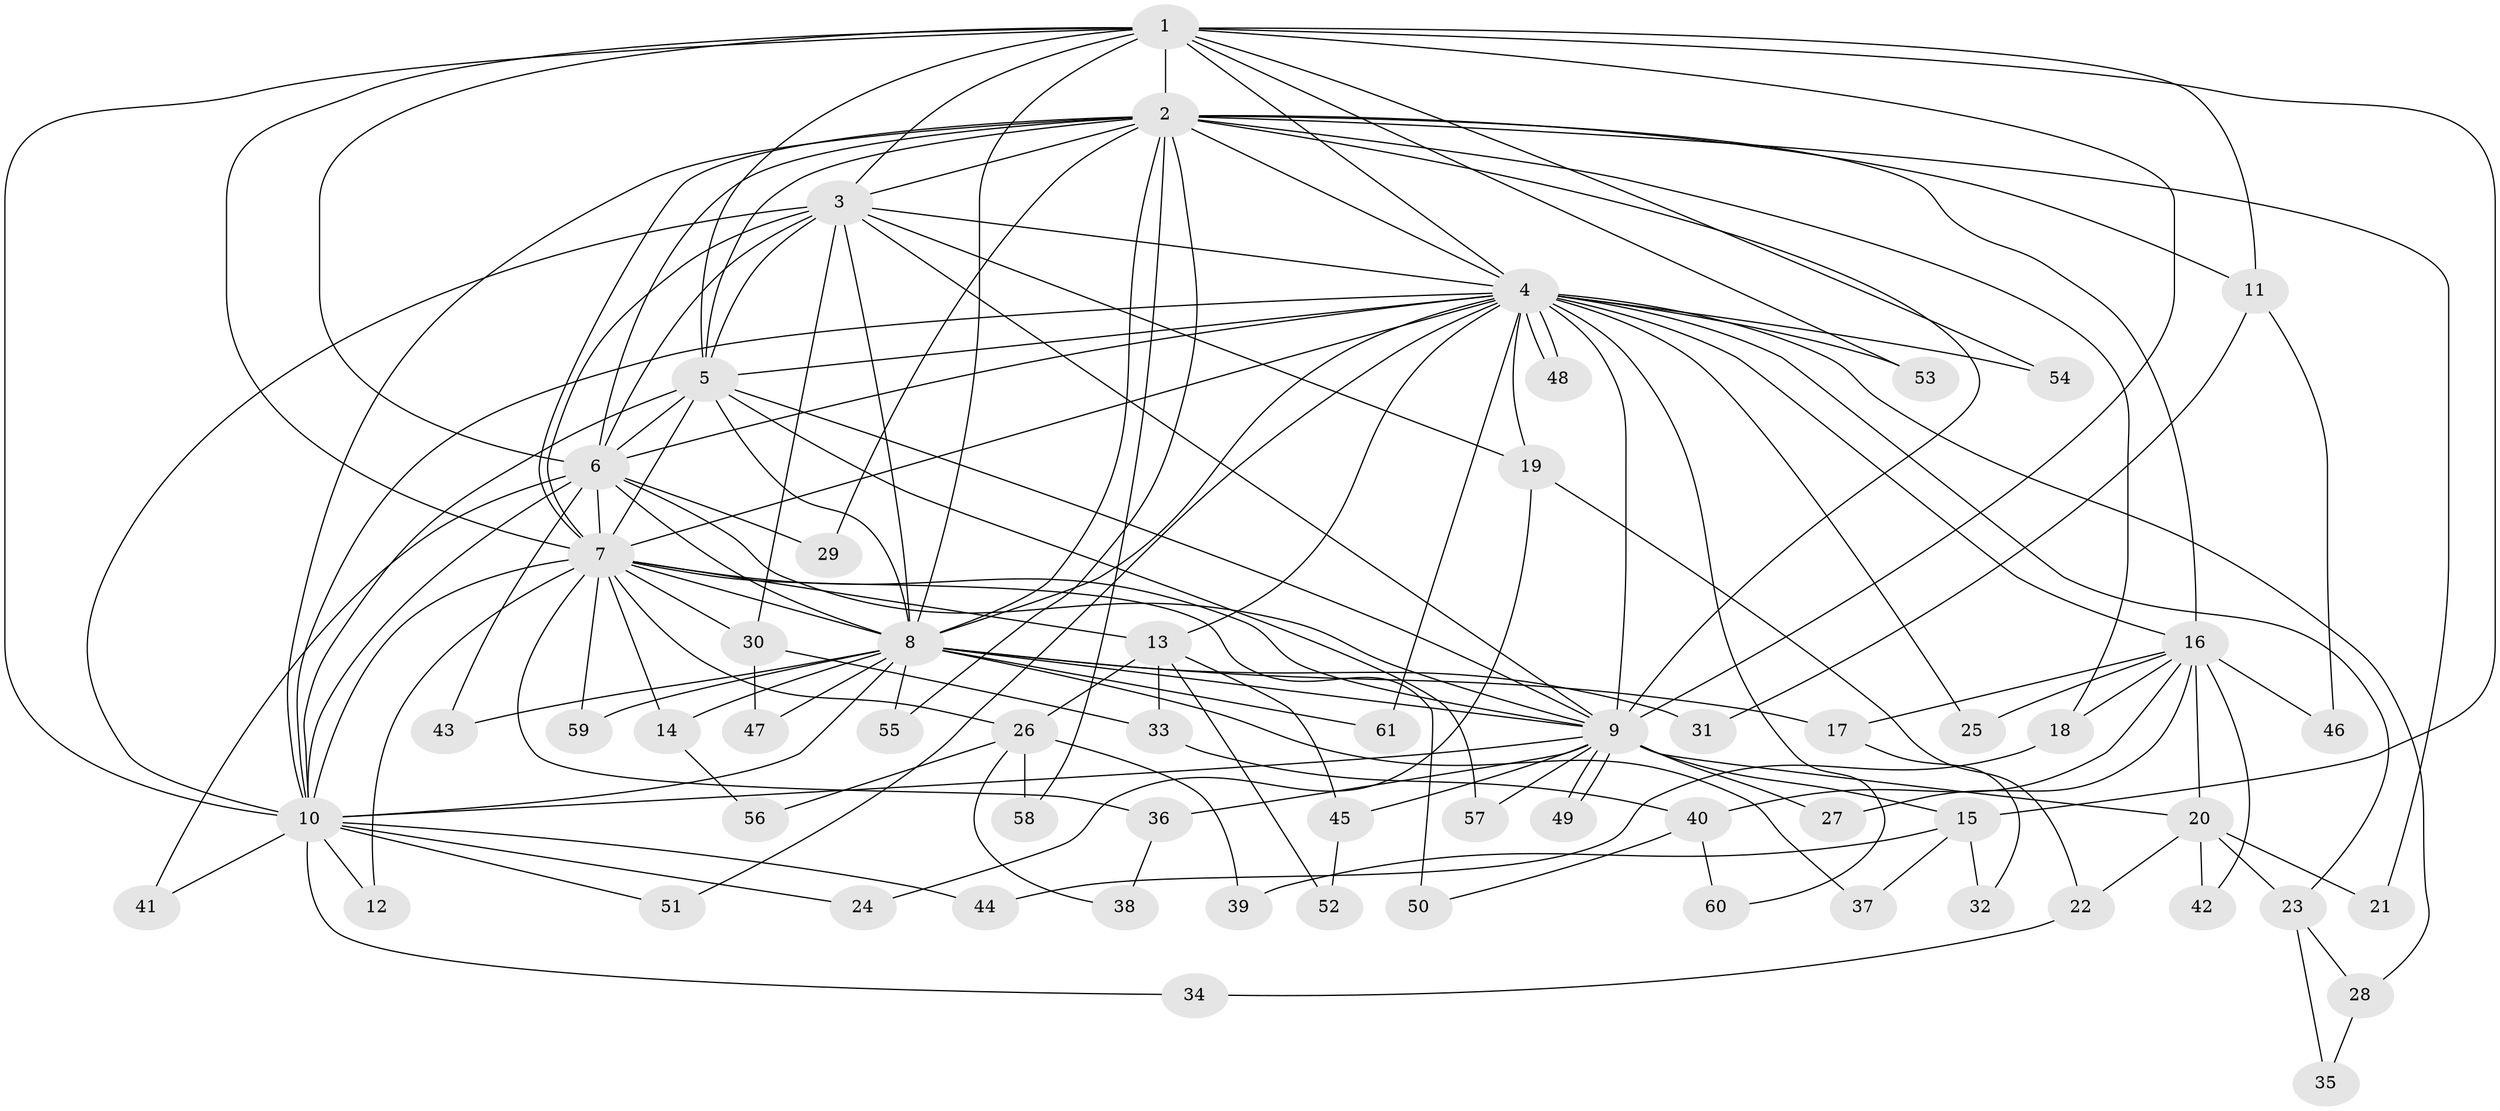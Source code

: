 // coarse degree distribution, {9: 0.022727272727272728, 15: 0.022727272727272728, 10: 0.045454545454545456, 25: 0.022727272727272728, 11: 0.022727272727272728, 13: 0.045454545454545456, 12: 0.022727272727272728, 2: 0.5, 5: 0.045454545454545456, 3: 0.13636363636363635, 4: 0.045454545454545456, 7: 0.022727272727272728, 6: 0.022727272727272728, 1: 0.022727272727272728}
// Generated by graph-tools (version 1.1) at 2025/51/02/27/25 19:51:43]
// undirected, 61 vertices, 147 edges
graph export_dot {
graph [start="1"]
  node [color=gray90,style=filled];
  1;
  2;
  3;
  4;
  5;
  6;
  7;
  8;
  9;
  10;
  11;
  12;
  13;
  14;
  15;
  16;
  17;
  18;
  19;
  20;
  21;
  22;
  23;
  24;
  25;
  26;
  27;
  28;
  29;
  30;
  31;
  32;
  33;
  34;
  35;
  36;
  37;
  38;
  39;
  40;
  41;
  42;
  43;
  44;
  45;
  46;
  47;
  48;
  49;
  50;
  51;
  52;
  53;
  54;
  55;
  56;
  57;
  58;
  59;
  60;
  61;
  1 -- 2;
  1 -- 3;
  1 -- 4;
  1 -- 5;
  1 -- 6;
  1 -- 7;
  1 -- 8;
  1 -- 9;
  1 -- 10;
  1 -- 11;
  1 -- 15;
  1 -- 53;
  1 -- 54;
  2 -- 3;
  2 -- 4;
  2 -- 5;
  2 -- 6;
  2 -- 7;
  2 -- 8;
  2 -- 9;
  2 -- 10;
  2 -- 11;
  2 -- 16;
  2 -- 18;
  2 -- 21;
  2 -- 29;
  2 -- 55;
  2 -- 58;
  3 -- 4;
  3 -- 5;
  3 -- 6;
  3 -- 7;
  3 -- 8;
  3 -- 9;
  3 -- 10;
  3 -- 19;
  3 -- 30;
  4 -- 5;
  4 -- 6;
  4 -- 7;
  4 -- 8;
  4 -- 9;
  4 -- 10;
  4 -- 13;
  4 -- 16;
  4 -- 19;
  4 -- 23;
  4 -- 25;
  4 -- 28;
  4 -- 48;
  4 -- 48;
  4 -- 51;
  4 -- 53;
  4 -- 54;
  4 -- 60;
  4 -- 61;
  5 -- 6;
  5 -- 7;
  5 -- 8;
  5 -- 9;
  5 -- 10;
  5 -- 57;
  6 -- 7;
  6 -- 8;
  6 -- 9;
  6 -- 10;
  6 -- 29;
  6 -- 41;
  6 -- 43;
  7 -- 8;
  7 -- 9;
  7 -- 10;
  7 -- 12;
  7 -- 13;
  7 -- 14;
  7 -- 26;
  7 -- 30;
  7 -- 36;
  7 -- 50;
  7 -- 59;
  8 -- 9;
  8 -- 10;
  8 -- 14;
  8 -- 17;
  8 -- 31;
  8 -- 37;
  8 -- 43;
  8 -- 47;
  8 -- 55;
  8 -- 59;
  8 -- 61;
  9 -- 10;
  9 -- 15;
  9 -- 20;
  9 -- 27;
  9 -- 36;
  9 -- 45;
  9 -- 49;
  9 -- 49;
  9 -- 57;
  10 -- 12;
  10 -- 24;
  10 -- 34;
  10 -- 41;
  10 -- 44;
  10 -- 51;
  11 -- 31;
  11 -- 46;
  13 -- 26;
  13 -- 33;
  13 -- 45;
  13 -- 52;
  14 -- 56;
  15 -- 32;
  15 -- 37;
  15 -- 39;
  16 -- 17;
  16 -- 18;
  16 -- 20;
  16 -- 25;
  16 -- 27;
  16 -- 40;
  16 -- 42;
  16 -- 46;
  17 -- 32;
  18 -- 44;
  19 -- 22;
  19 -- 24;
  20 -- 21;
  20 -- 22;
  20 -- 23;
  20 -- 42;
  22 -- 34;
  23 -- 28;
  23 -- 35;
  26 -- 38;
  26 -- 39;
  26 -- 56;
  26 -- 58;
  28 -- 35;
  30 -- 33;
  30 -- 47;
  33 -- 40;
  36 -- 38;
  40 -- 50;
  40 -- 60;
  45 -- 52;
}
